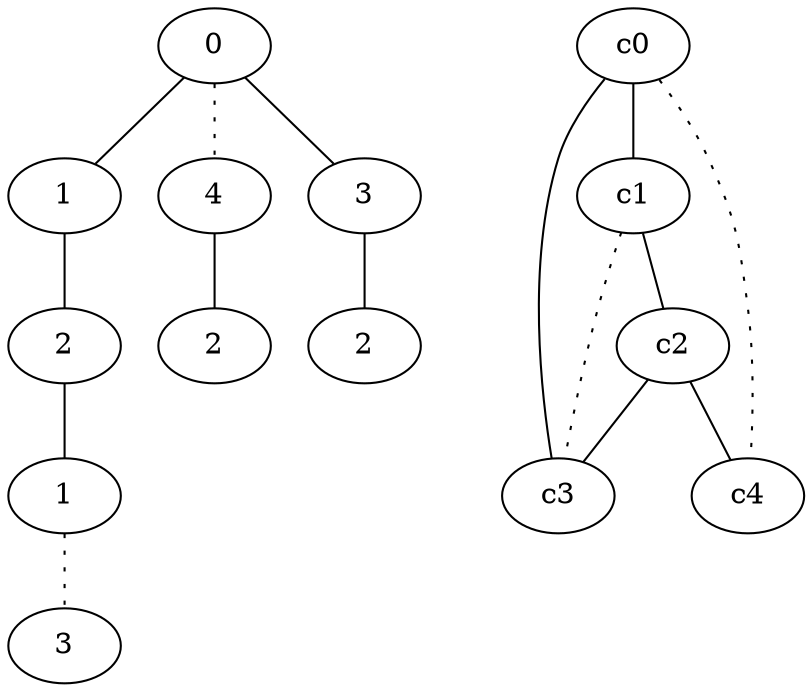 graph {
a0[label=0];
a1[label=1];
a2[label=2];
a3[label=1];
a4[label=3];
a5[label=4];
a6[label=2];
a7[label=3];
a8[label=2];
a0 -- a1;
a0 -- a5 [style=dotted];
a0 -- a7;
a1 -- a2;
a2 -- a3;
a3 -- a4 [style=dotted];
a5 -- a6;
a7 -- a8;
c0 -- c1;
c0 -- c3;
c0 -- c4 [style=dotted];
c1 -- c2;
c1 -- c3 [style=dotted];
c2 -- c3;
c2 -- c4;
}
